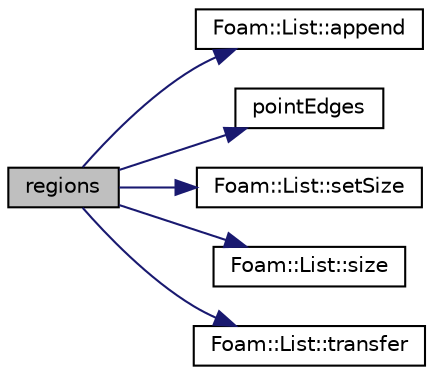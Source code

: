 digraph "regions"
{
  bgcolor="transparent";
  edge [fontname="Helvetica",fontsize="10",labelfontname="Helvetica",labelfontsize="10"];
  node [fontname="Helvetica",fontsize="10",shape=record];
  rankdir="LR";
  Node769 [label="regions",height=0.2,width=0.4,color="black", fillcolor="grey75", style="filled", fontcolor="black"];
  Node769 -> Node770 [color="midnightblue",fontsize="10",style="solid",fontname="Helvetica"];
  Node770 [label="Foam::List::append",height=0.2,width=0.4,color="black",URL="$a26833.html#a399dd2bf0d9a32016717dc90126f016b",tooltip="Append an element at the end of the list. "];
  Node769 -> Node771 [color="midnightblue",fontsize="10",style="solid",fontname="Helvetica"];
  Node771 [label="pointEdges",height=0.2,width=0.4,color="black",URL="$a22517.html#a219060536b044c749e6178283665d632",tooltip="Return edges. "];
  Node769 -> Node772 [color="midnightblue",fontsize="10",style="solid",fontname="Helvetica"];
  Node772 [label="Foam::List::setSize",height=0.2,width=0.4,color="black",URL="$a26833.html#aedb985ffeaf1bdbfeccc2a8730405703",tooltip="Reset size of List. "];
  Node769 -> Node773 [color="midnightblue",fontsize="10",style="solid",fontname="Helvetica"];
  Node773 [label="Foam::List::size",height=0.2,width=0.4,color="black",URL="$a26833.html#a8a5f6fa29bd4b500caf186f60245b384",tooltip="Override size to be inconsistent with allocated storage. "];
  Node769 -> Node774 [color="midnightblue",fontsize="10",style="solid",fontname="Helvetica"];
  Node774 [label="Foam::List::transfer",height=0.2,width=0.4,color="black",URL="$a26833.html#a25ad1d2084d16b234b0cf91c07e832c0",tooltip="Transfer the contents of the argument List into this list. "];
}

